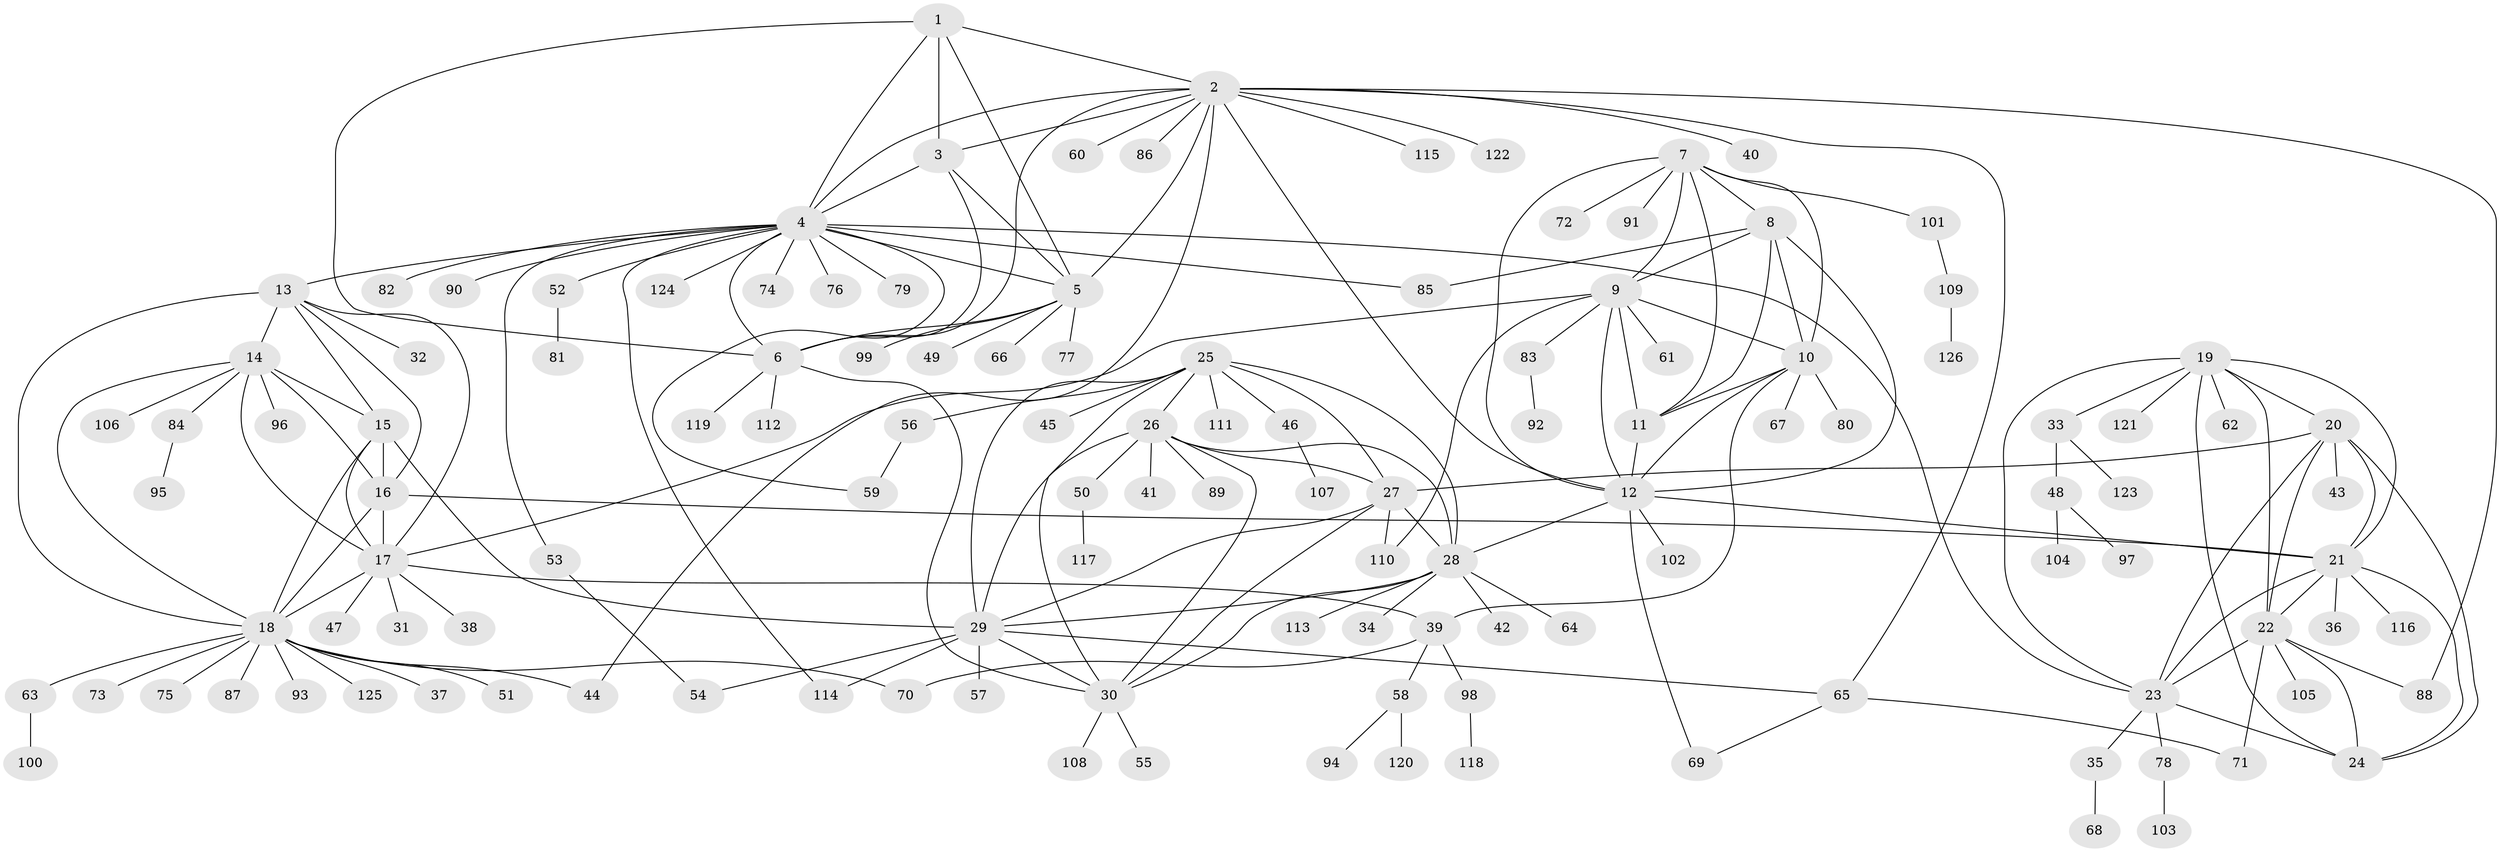// Generated by graph-tools (version 1.1) at 2025/37/03/09/25 02:37:35]
// undirected, 126 vertices, 193 edges
graph export_dot {
graph [start="1"]
  node [color=gray90,style=filled];
  1;
  2;
  3;
  4;
  5;
  6;
  7;
  8;
  9;
  10;
  11;
  12;
  13;
  14;
  15;
  16;
  17;
  18;
  19;
  20;
  21;
  22;
  23;
  24;
  25;
  26;
  27;
  28;
  29;
  30;
  31;
  32;
  33;
  34;
  35;
  36;
  37;
  38;
  39;
  40;
  41;
  42;
  43;
  44;
  45;
  46;
  47;
  48;
  49;
  50;
  51;
  52;
  53;
  54;
  55;
  56;
  57;
  58;
  59;
  60;
  61;
  62;
  63;
  64;
  65;
  66;
  67;
  68;
  69;
  70;
  71;
  72;
  73;
  74;
  75;
  76;
  77;
  78;
  79;
  80;
  81;
  82;
  83;
  84;
  85;
  86;
  87;
  88;
  89;
  90;
  91;
  92;
  93;
  94;
  95;
  96;
  97;
  98;
  99;
  100;
  101;
  102;
  103;
  104;
  105;
  106;
  107;
  108;
  109;
  110;
  111;
  112;
  113;
  114;
  115;
  116;
  117;
  118;
  119;
  120;
  121;
  122;
  123;
  124;
  125;
  126;
  1 -- 2;
  1 -- 3;
  1 -- 4;
  1 -- 5;
  1 -- 6;
  2 -- 3;
  2 -- 4;
  2 -- 5;
  2 -- 6;
  2 -- 12;
  2 -- 40;
  2 -- 44;
  2 -- 60;
  2 -- 65;
  2 -- 86;
  2 -- 88;
  2 -- 115;
  2 -- 122;
  3 -- 4;
  3 -- 5;
  3 -- 6;
  4 -- 5;
  4 -- 6;
  4 -- 13;
  4 -- 23;
  4 -- 52;
  4 -- 53;
  4 -- 59;
  4 -- 74;
  4 -- 76;
  4 -- 79;
  4 -- 82;
  4 -- 85;
  4 -- 90;
  4 -- 114;
  4 -- 124;
  5 -- 6;
  5 -- 49;
  5 -- 66;
  5 -- 77;
  5 -- 99;
  6 -- 30;
  6 -- 112;
  6 -- 119;
  7 -- 8;
  7 -- 9;
  7 -- 10;
  7 -- 11;
  7 -- 12;
  7 -- 72;
  7 -- 91;
  7 -- 101;
  8 -- 9;
  8 -- 10;
  8 -- 11;
  8 -- 12;
  8 -- 85;
  9 -- 10;
  9 -- 11;
  9 -- 12;
  9 -- 17;
  9 -- 61;
  9 -- 83;
  9 -- 110;
  10 -- 11;
  10 -- 12;
  10 -- 39;
  10 -- 67;
  10 -- 80;
  11 -- 12;
  12 -- 21;
  12 -- 28;
  12 -- 69;
  12 -- 102;
  13 -- 14;
  13 -- 15;
  13 -- 16;
  13 -- 17;
  13 -- 18;
  13 -- 32;
  14 -- 15;
  14 -- 16;
  14 -- 17;
  14 -- 18;
  14 -- 84;
  14 -- 96;
  14 -- 106;
  15 -- 16;
  15 -- 17;
  15 -- 18;
  15 -- 29;
  16 -- 17;
  16 -- 18;
  16 -- 21;
  17 -- 18;
  17 -- 31;
  17 -- 38;
  17 -- 39;
  17 -- 47;
  18 -- 37;
  18 -- 44;
  18 -- 51;
  18 -- 63;
  18 -- 70;
  18 -- 73;
  18 -- 75;
  18 -- 87;
  18 -- 93;
  18 -- 125;
  19 -- 20;
  19 -- 21;
  19 -- 22;
  19 -- 23;
  19 -- 24;
  19 -- 33;
  19 -- 62;
  19 -- 121;
  20 -- 21;
  20 -- 22;
  20 -- 23;
  20 -- 24;
  20 -- 27;
  20 -- 43;
  21 -- 22;
  21 -- 23;
  21 -- 24;
  21 -- 36;
  21 -- 116;
  22 -- 23;
  22 -- 24;
  22 -- 71;
  22 -- 88;
  22 -- 105;
  23 -- 24;
  23 -- 35;
  23 -- 78;
  25 -- 26;
  25 -- 27;
  25 -- 28;
  25 -- 29;
  25 -- 30;
  25 -- 45;
  25 -- 46;
  25 -- 56;
  25 -- 111;
  26 -- 27;
  26 -- 28;
  26 -- 29;
  26 -- 30;
  26 -- 41;
  26 -- 50;
  26 -- 89;
  27 -- 28;
  27 -- 29;
  27 -- 30;
  27 -- 110;
  28 -- 29;
  28 -- 30;
  28 -- 34;
  28 -- 42;
  28 -- 64;
  28 -- 113;
  29 -- 30;
  29 -- 54;
  29 -- 57;
  29 -- 65;
  29 -- 114;
  30 -- 55;
  30 -- 108;
  33 -- 48;
  33 -- 123;
  35 -- 68;
  39 -- 58;
  39 -- 70;
  39 -- 98;
  46 -- 107;
  48 -- 97;
  48 -- 104;
  50 -- 117;
  52 -- 81;
  53 -- 54;
  56 -- 59;
  58 -- 94;
  58 -- 120;
  63 -- 100;
  65 -- 69;
  65 -- 71;
  78 -- 103;
  83 -- 92;
  84 -- 95;
  98 -- 118;
  101 -- 109;
  109 -- 126;
}
